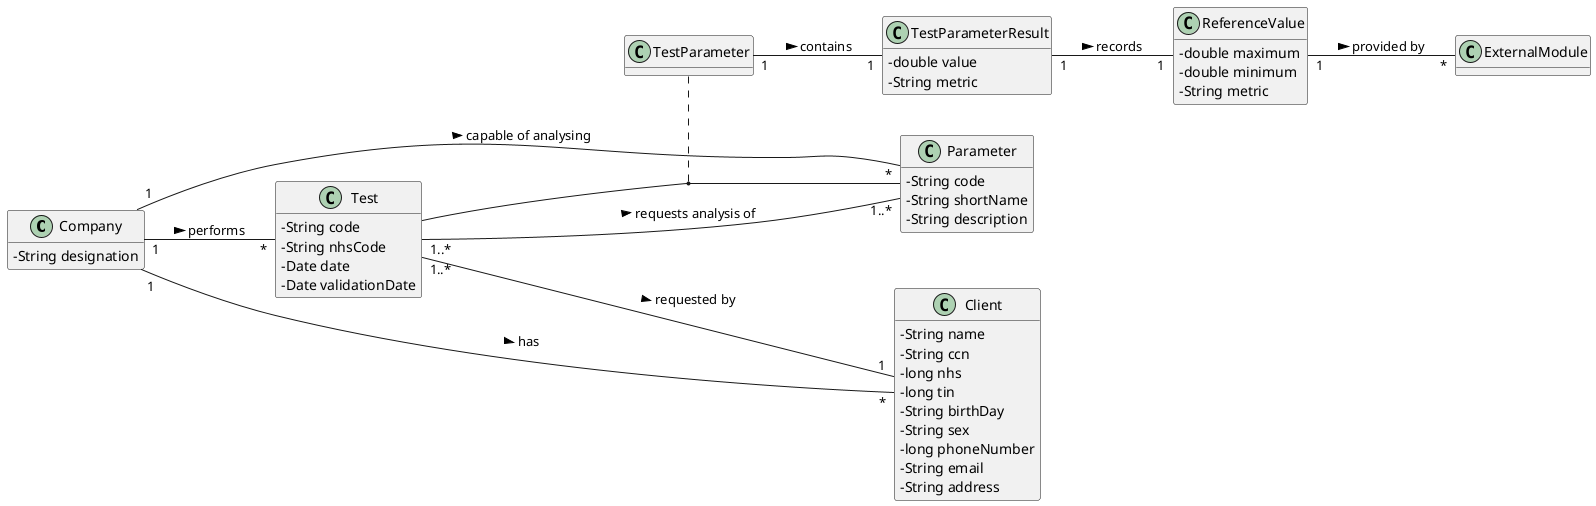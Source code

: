 @startuml
'https://plantuml.com/class-diagram

hide methods
left to right direction
skinparam classAttributeIconSize 0

class Company
class Test
class ReferenceValue
interface ExternalModule
class Parameter
class TestParameter
class TestParameterResult
class Client

Company "1" -- "*" Test: performs >
Company "1" -- "*" Parameter: capable of analysing >
(Test, Parameter) . TestParameter
TestParameter "1" -- "1" TestParameterResult: contains >
TestParameterResult "1" -- "1" ReferenceValue: records >
ReferenceValue "1" -- "*" ExternalModule: provided by >
Company "1" -- "*" Client: has >
Test "1..*" --- "1" Client: requested by >
Test "1..*" -- "1..*" Parameter: requests analysis of >

class Company {
 -String designation
}

class Test{
 -String code
 -String nhsCode
 -Date date
 -Date validationDate
}

class ReferenceValue{
 -double maximum
 -double minimum
 -String metric
}

class ExternalModule {


}


class Client{
 -String name
 -String ccn
 -long nhs
 -long tin
 -String birthDay
 -String sex
 -long phoneNumber
 -String email
 -String address
}


class Parameter{
-String code
-String shortName
-String description
}

class TestParameterResult{
-double value
-String metric
}


@enduml